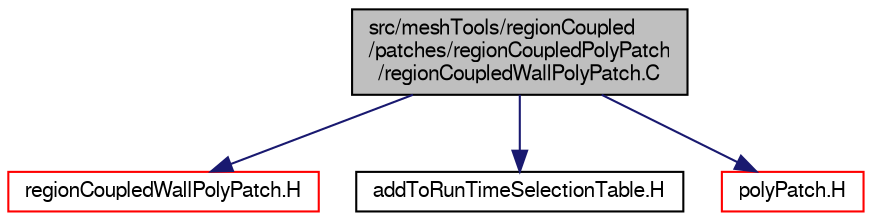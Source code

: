 digraph "src/meshTools/regionCoupled/patches/regionCoupledPolyPatch/regionCoupledWallPolyPatch.C"
{
  bgcolor="transparent";
  edge [fontname="FreeSans",fontsize="10",labelfontname="FreeSans",labelfontsize="10"];
  node [fontname="FreeSans",fontsize="10",shape=record];
  Node1 [label="src/meshTools/regionCoupled\l/patches/regionCoupledPolyPatch\l/regionCoupledWallPolyPatch.C",height=0.2,width=0.4,color="black", fillcolor="grey75", style="filled" fontcolor="black"];
  Node1 -> Node2 [color="midnightblue",fontsize="10",style="solid",fontname="FreeSans"];
  Node2 [label="regionCoupledWallPolyPatch.H",height=0.2,width=0.4,color="red",URL="$a06876.html"];
  Node1 -> Node3 [color="midnightblue",fontsize="10",style="solid",fontname="FreeSans"];
  Node3 [label="addToRunTimeSelectionTable.H",height=0.2,width=0.4,color="black",URL="$a07378.html",tooltip="Macros for easy insertion into run-time selection tables. "];
  Node1 -> Node4 [color="midnightblue",fontsize="10",style="solid",fontname="FreeSans"];
  Node4 [label="polyPatch.H",height=0.2,width=0.4,color="red",URL="$a08210.html"];
}
